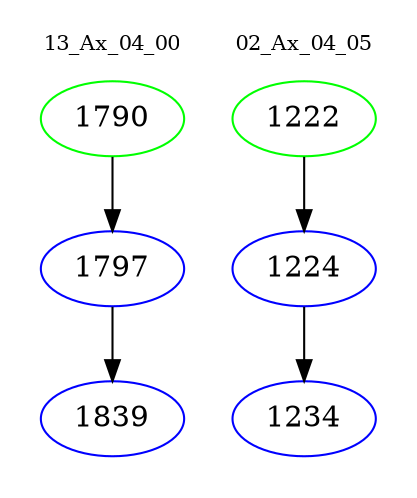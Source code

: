 digraph{
subgraph cluster_0 {
color = white
label = "13_Ax_04_00";
fontsize=10;
T0_1790 [label="1790", color="green"]
T0_1790 -> T0_1797 [color="black"]
T0_1797 [label="1797", color="blue"]
T0_1797 -> T0_1839 [color="black"]
T0_1839 [label="1839", color="blue"]
}
subgraph cluster_1 {
color = white
label = "02_Ax_04_05";
fontsize=10;
T1_1222 [label="1222", color="green"]
T1_1222 -> T1_1224 [color="black"]
T1_1224 [label="1224", color="blue"]
T1_1224 -> T1_1234 [color="black"]
T1_1234 [label="1234", color="blue"]
}
}
